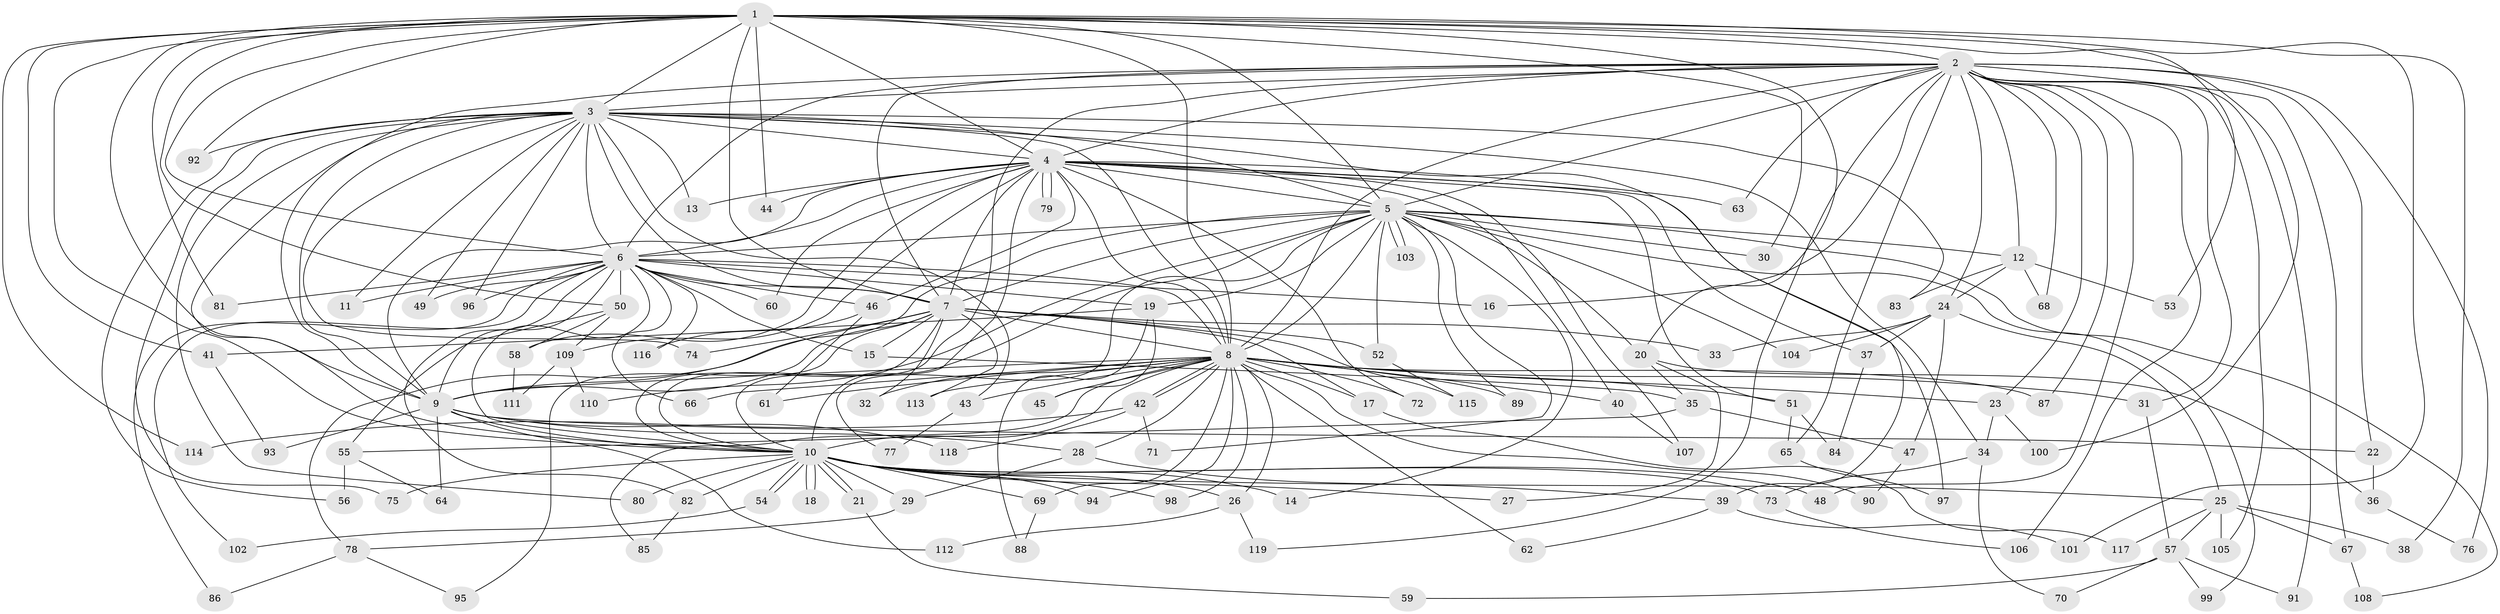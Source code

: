 // coarse degree distribution, {31: 0.014084507042253521, 23: 0.028169014084507043, 21: 0.014084507042253521, 22: 0.014084507042253521, 19: 0.014084507042253521, 15: 0.014084507042253521, 26: 0.014084507042253521, 13: 0.014084507042253521, 2: 0.5070422535211268, 6: 0.04225352112676056, 3: 0.16901408450704225, 5: 0.04225352112676056, 4: 0.07042253521126761, 8: 0.014084507042253521, 7: 0.028169014084507043}
// Generated by graph-tools (version 1.1) at 2025/17/03/04/25 18:17:52]
// undirected, 119 vertices, 263 edges
graph export_dot {
graph [start="1"]
  node [color=gray90,style=filled];
  1;
  2;
  3;
  4;
  5;
  6;
  7;
  8;
  9;
  10;
  11;
  12;
  13;
  14;
  15;
  16;
  17;
  18;
  19;
  20;
  21;
  22;
  23;
  24;
  25;
  26;
  27;
  28;
  29;
  30;
  31;
  32;
  33;
  34;
  35;
  36;
  37;
  38;
  39;
  40;
  41;
  42;
  43;
  44;
  45;
  46;
  47;
  48;
  49;
  50;
  51;
  52;
  53;
  54;
  55;
  56;
  57;
  58;
  59;
  60;
  61;
  62;
  63;
  64;
  65;
  66;
  67;
  68;
  69;
  70;
  71;
  72;
  73;
  74;
  75;
  76;
  77;
  78;
  79;
  80;
  81;
  82;
  83;
  84;
  85;
  86;
  87;
  88;
  89;
  90;
  91;
  92;
  93;
  94;
  95;
  96;
  97;
  98;
  99;
  100;
  101;
  102;
  103;
  104;
  105;
  106;
  107;
  108;
  109;
  110;
  111;
  112;
  113;
  114;
  115;
  116;
  117;
  118;
  119;
  1 -- 2;
  1 -- 3;
  1 -- 4;
  1 -- 5;
  1 -- 6;
  1 -- 7;
  1 -- 8;
  1 -- 9;
  1 -- 10;
  1 -- 20;
  1 -- 30;
  1 -- 38;
  1 -- 41;
  1 -- 44;
  1 -- 50;
  1 -- 53;
  1 -- 81;
  1 -- 92;
  1 -- 100;
  1 -- 101;
  1 -- 114;
  2 -- 3;
  2 -- 4;
  2 -- 5;
  2 -- 6;
  2 -- 7;
  2 -- 8;
  2 -- 9;
  2 -- 10;
  2 -- 12;
  2 -- 16;
  2 -- 22;
  2 -- 23;
  2 -- 24;
  2 -- 31;
  2 -- 48;
  2 -- 63;
  2 -- 65;
  2 -- 67;
  2 -- 68;
  2 -- 76;
  2 -- 87;
  2 -- 91;
  2 -- 105;
  2 -- 106;
  2 -- 119;
  3 -- 4;
  3 -- 5;
  3 -- 6;
  3 -- 7;
  3 -- 8;
  3 -- 9;
  3 -- 10;
  3 -- 11;
  3 -- 13;
  3 -- 34;
  3 -- 43;
  3 -- 49;
  3 -- 56;
  3 -- 74;
  3 -- 75;
  3 -- 80;
  3 -- 83;
  3 -- 92;
  3 -- 96;
  3 -- 97;
  4 -- 5;
  4 -- 6;
  4 -- 7;
  4 -- 8;
  4 -- 9;
  4 -- 10;
  4 -- 13;
  4 -- 37;
  4 -- 39;
  4 -- 40;
  4 -- 44;
  4 -- 46;
  4 -- 51;
  4 -- 58;
  4 -- 60;
  4 -- 63;
  4 -- 72;
  4 -- 79;
  4 -- 79;
  4 -- 107;
  4 -- 109;
  5 -- 6;
  5 -- 7;
  5 -- 8;
  5 -- 9;
  5 -- 10;
  5 -- 12;
  5 -- 14;
  5 -- 19;
  5 -- 20;
  5 -- 30;
  5 -- 52;
  5 -- 71;
  5 -- 77;
  5 -- 89;
  5 -- 99;
  5 -- 103;
  5 -- 103;
  5 -- 104;
  5 -- 108;
  5 -- 110;
  6 -- 7;
  6 -- 8;
  6 -- 9;
  6 -- 10;
  6 -- 11;
  6 -- 15;
  6 -- 16;
  6 -- 19;
  6 -- 46;
  6 -- 49;
  6 -- 50;
  6 -- 60;
  6 -- 66;
  6 -- 81;
  6 -- 82;
  6 -- 86;
  6 -- 96;
  6 -- 102;
  6 -- 116;
  7 -- 8;
  7 -- 9;
  7 -- 10;
  7 -- 15;
  7 -- 17;
  7 -- 32;
  7 -- 33;
  7 -- 52;
  7 -- 74;
  7 -- 78;
  7 -- 95;
  7 -- 113;
  7 -- 115;
  8 -- 9;
  8 -- 10;
  8 -- 17;
  8 -- 23;
  8 -- 26;
  8 -- 28;
  8 -- 31;
  8 -- 32;
  8 -- 40;
  8 -- 42;
  8 -- 42;
  8 -- 43;
  8 -- 45;
  8 -- 51;
  8 -- 61;
  8 -- 62;
  8 -- 66;
  8 -- 69;
  8 -- 72;
  8 -- 85;
  8 -- 87;
  8 -- 89;
  8 -- 90;
  8 -- 94;
  8 -- 98;
  8 -- 113;
  9 -- 10;
  9 -- 22;
  9 -- 28;
  9 -- 64;
  9 -- 93;
  9 -- 112;
  9 -- 118;
  10 -- 14;
  10 -- 18;
  10 -- 18;
  10 -- 21;
  10 -- 21;
  10 -- 25;
  10 -- 26;
  10 -- 27;
  10 -- 29;
  10 -- 48;
  10 -- 54;
  10 -- 54;
  10 -- 69;
  10 -- 73;
  10 -- 75;
  10 -- 80;
  10 -- 82;
  10 -- 94;
  10 -- 98;
  12 -- 24;
  12 -- 53;
  12 -- 68;
  12 -- 83;
  15 -- 35;
  17 -- 117;
  19 -- 41;
  19 -- 45;
  19 -- 88;
  20 -- 27;
  20 -- 35;
  20 -- 36;
  21 -- 59;
  22 -- 36;
  23 -- 34;
  23 -- 100;
  24 -- 25;
  24 -- 33;
  24 -- 37;
  24 -- 47;
  24 -- 104;
  25 -- 38;
  25 -- 57;
  25 -- 67;
  25 -- 105;
  25 -- 117;
  26 -- 112;
  26 -- 119;
  28 -- 29;
  28 -- 39;
  29 -- 78;
  31 -- 57;
  34 -- 70;
  34 -- 73;
  35 -- 47;
  35 -- 55;
  36 -- 76;
  37 -- 84;
  39 -- 62;
  39 -- 101;
  40 -- 107;
  41 -- 93;
  42 -- 71;
  42 -- 114;
  42 -- 118;
  43 -- 77;
  46 -- 61;
  46 -- 116;
  47 -- 90;
  50 -- 55;
  50 -- 58;
  50 -- 109;
  51 -- 65;
  51 -- 84;
  52 -- 115;
  54 -- 102;
  55 -- 56;
  55 -- 64;
  57 -- 59;
  57 -- 70;
  57 -- 91;
  57 -- 99;
  58 -- 111;
  65 -- 97;
  67 -- 108;
  69 -- 88;
  73 -- 106;
  78 -- 86;
  78 -- 95;
  82 -- 85;
  109 -- 110;
  109 -- 111;
}
